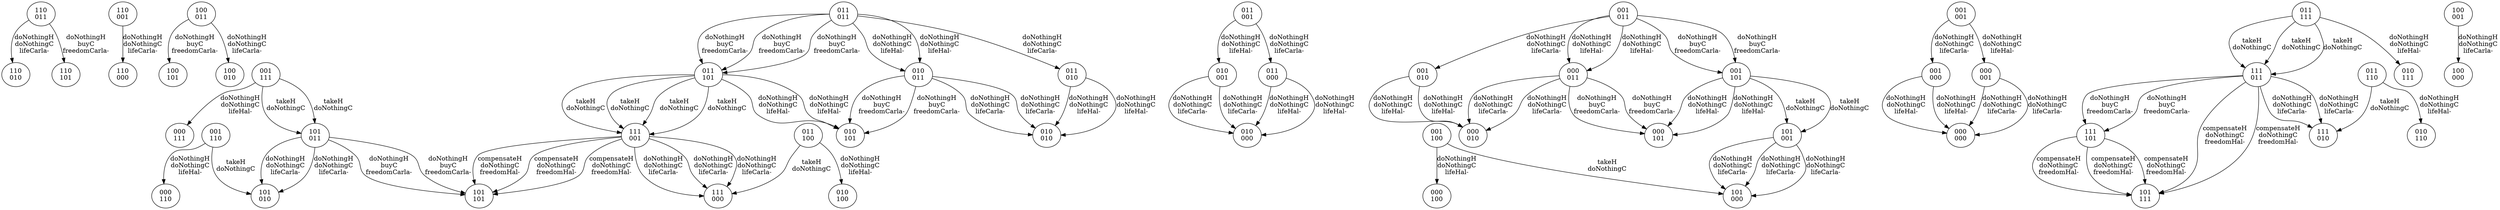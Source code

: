 digraph G {
Node50 [label="110\n010"]
Node49 [label="110\n001"]
Node47 [label="100\n101"]
Node18 [label="001\n111"]
Node17 [label="000\n111"]
Node15 [label="001\n110"]
Node22 [label="010\n001"]
Node3 [label="000\n011"]
Node0 [label="000\n000"]
Node12 [label="000\n100"]
Node48 [label="110\n000"]
Node11 [label="101\n001"]
Node19 [label="101\n011"]
Node4 [label="000\n101"]
Node46 [label="100\n011"]
Node51 [label="110\n011"]
Node9 [label="001\n101"]
Node42 [label="111\n101"]
Node52 [label="110\n101"]
Node6 [label="001\n001"]
Node2 [label="000\n010"]
Node16 [label="101\n010"]
Node20 [label="101\n101"]
Node26 [label="011\n000"]
Node21 [label="010\n000"]
Node8 [label="001\n011"]
Node39 [label="011\n111"]
Node5 [label="001\n000"]
Node1 [label="000\n001"]
Node7 [label="001\n010"]
Node10 [label="101\n000"]
Node44 [label="100\n001"]
Node35 [label="010\n110"]
Node23 [label="010\n010"]
Node24 [label="010\n011"]
Node41 [label="101\n111"]
Node34 [label="011\n100"]
Node27 [label="011\n001"]
Node28 [label="011\n010"]
Node31 [label="111\n000"]
Node14 [label="000\n110"]
Node29 [label="011\n011"]
Node30 [label="011\n101"]
Node25 [label="010\n101"]
Node33 [label="010\n100"]
Node13 [label="001\n100"]
Node32 [label="111\n001"]
Node37 [label="111\n010"]
Node36 [label="011\n110"]
Node43 [label="100\n000"]
Node38 [label="010\n111"]
Node40 [label="111\n011"]
Node45 [label="100\n010"]
Node49 -> Node48 [label="doNothingH\ndoNothingC\nlifeCarla-"]
Node46 -> Node45 [label="doNothingH\ndoNothingC\nlifeCarla-"]
Node46 -> Node47 [label="doNothingH\nbuyC\nfreedomCarla-"]
Node44 -> Node43 [label="doNothingH\ndoNothingC\nlifeCarla-"]
Node40 -> Node37 [label="doNothingH\ndoNothingC\nlifeCarla-"]
Node40 -> Node42 [label="doNothingH\nbuyC\nfreedomCarla-"]
Node40 -> Node41 [label="compensateH\ndoNothingC\nfreedomHal-"]
Node40 -> Node37 [label="doNothingH\ndoNothingC\nlifeCarla-"]
Node40 -> Node42 [label="doNothingH\nbuyC\nfreedomCarla-"]
Node40 -> Node41 [label="compensateH\ndoNothingC\nfreedomHal-"]
Node13 -> Node12 [label="doNothingH\ndoNothingC\nlifeHal-"]
Node13 -> Node10 [label="takeH\ndoNothingC\n"]
Node15 -> Node14 [label="doNothingH\ndoNothingC\nlifeHal-"]
Node15 -> Node16 [label="takeH\ndoNothingC\n"]
Node22 -> Node21 [label="doNothingH\ndoNothingC\nlifeCarla-"]
Node22 -> Node21 [label="doNothingH\ndoNothingC\nlifeCarla-"]
Node11 -> Node10 [label="doNothingH\ndoNothingC\nlifeCarla-"]
Node11 -> Node10 [label="doNothingH\ndoNothingC\nlifeCarla-"]
Node11 -> Node10 [label="doNothingH\ndoNothingC\nlifeCarla-"]
Node51 -> Node50 [label="doNothingH\ndoNothingC\nlifeCarla-"]
Node51 -> Node52 [label="doNothingH\nbuyC\nfreedomCarla-"]
Node5 -> Node0 [label="doNothingH\ndoNothingC\nlifeHal-"]
Node5 -> Node0 [label="doNothingH\ndoNothingC\nlifeHal-"]
Node42 -> Node41 [label="compensateH\ndoNothingC\nfreedomHal-"]
Node42 -> Node41 [label="compensateH\ndoNothingC\nfreedomHal-"]
Node42 -> Node41 [label="compensateH\ndoNothingC\nfreedomHal-"]
Node9 -> Node4 [label="doNothingH\ndoNothingC\nlifeHal-"]
Node9 -> Node11 [label="takeH\ndoNothingC\n"]
Node9 -> Node4 [label="doNothingH\ndoNothingC\nlifeHal-"]
Node9 -> Node11 [label="takeH\ndoNothingC\n"]
Node3 -> Node2 [label="doNothingH\ndoNothingC\nlifeCarla-"]
Node3 -> Node4 [label="doNothingH\nbuyC\nfreedomCarla-"]
Node3 -> Node2 [label="doNothingH\ndoNothingC\nlifeCarla-"]
Node3 -> Node4 [label="doNothingH\nbuyC\nfreedomCarla-"]
Node27 -> Node22 [label="doNothingH\ndoNothingC\nlifeHal-"]
Node27 -> Node26 [label="doNothingH\ndoNothingC\nlifeCarla-"]
Node1 -> Node0 [label="doNothingH\ndoNothingC\nlifeCarla-"]
Node1 -> Node0 [label="doNothingH\ndoNothingC\nlifeCarla-"]
Node29 -> Node24 [label="doNothingH\ndoNothingC\nlifeHal-"]
Node29 -> Node24 [label="doNothingH\ndoNothingC\nlifeHal-"]
Node29 -> Node28 [label="doNothingH\ndoNothingC\nlifeCarla-"]
Node29 -> Node30 [label="doNothingH\nbuyC\nfreedomCarla-"]
Node29 -> Node30 [label="doNothingH\nbuyC\nfreedomCarla-"]
Node29 -> Node30 [label="doNothingH\nbuyC\nfreedomCarla-"]
Node7 -> Node2 [label="doNothingH\ndoNothingC\nlifeHal-"]
Node7 -> Node2 [label="doNothingH\ndoNothingC\nlifeHal-"]
Node32 -> Node31 [label="doNothingH\ndoNothingC\nlifeCarla-"]
Node32 -> Node20 [label="compensateH\ndoNothingC\nfreedomHal-"]
Node32 -> Node31 [label="doNothingH\ndoNothingC\nlifeCarla-"]
Node32 -> Node20 [label="compensateH\ndoNothingC\nfreedomHal-"]
Node32 -> Node31 [label="doNothingH\ndoNothingC\nlifeCarla-"]
Node32 -> Node20 [label="compensateH\ndoNothingC\nfreedomHal-"]
Node18 -> Node17 [label="doNothingH\ndoNothingC\nlifeHal-"]
Node18 -> Node19 [label="takeH\ndoNothingC\n"]
Node18 -> Node19 [label="takeH\ndoNothingC\n"]
Node6 -> Node1 [label="doNothingH\ndoNothingC\nlifeHal-"]
Node6 -> Node5 [label="doNothingH\ndoNothingC\nlifeCarla-"]
Node19 -> Node16 [label="doNothingH\ndoNothingC\nlifeCarla-"]
Node19 -> Node20 [label="doNothingH\nbuyC\nfreedomCarla-"]
Node19 -> Node16 [label="doNothingH\ndoNothingC\nlifeCarla-"]
Node19 -> Node20 [label="doNothingH\nbuyC\nfreedomCarla-"]
Node36 -> Node35 [label="doNothingH\ndoNothingC\nlifeHal-"]
Node36 -> Node37 [label="takeH\ndoNothingC\n"]
Node24 -> Node23 [label="doNothingH\ndoNothingC\nlifeCarla-"]
Node24 -> Node25 [label="doNothingH\nbuyC\nfreedomCarla-"]
Node24 -> Node23 [label="doNothingH\ndoNothingC\nlifeCarla-"]
Node24 -> Node25 [label="doNothingH\nbuyC\nfreedomCarla-"]
Node26 -> Node21 [label="doNothingH\ndoNothingC\nlifeHal-"]
Node26 -> Node21 [label="doNothingH\ndoNothingC\nlifeHal-"]
Node28 -> Node23 [label="doNothingH\ndoNothingC\nlifeHal-"]
Node28 -> Node23 [label="doNothingH\ndoNothingC\nlifeHal-"]
Node30 -> Node25 [label="doNothingH\ndoNothingC\nlifeHal-"]
Node30 -> Node32 [label="takeH\ndoNothingC\n"]
Node30 -> Node32 [label="takeH\ndoNothingC\n"]
Node30 -> Node25 [label="doNothingH\ndoNothingC\nlifeHal-"]
Node30 -> Node32 [label="takeH\ndoNothingC\n"]
Node30 -> Node32 [label="takeH\ndoNothingC\n"]
Node34 -> Node33 [label="doNothingH\ndoNothingC\nlifeHal-"]
Node34 -> Node31 [label="takeH\ndoNothingC\n"]
Node8 -> Node3 [label="doNothingH\ndoNothingC\nlifeHal-"]
Node8 -> Node3 [label="doNothingH\ndoNothingC\nlifeHal-"]
Node8 -> Node7 [label="doNothingH\ndoNothingC\nlifeCarla-"]
Node8 -> Node9 [label="doNothingH\nbuyC\nfreedomCarla-"]
Node8 -> Node9 [label="doNothingH\nbuyC\nfreedomCarla-"]
Node39 -> Node38 [label="doNothingH\ndoNothingC\nlifeHal-"]
Node39 -> Node40 [label="takeH\ndoNothingC\n"]
Node39 -> Node40 [label="takeH\ndoNothingC\n"]
Node39 -> Node40 [label="takeH\ndoNothingC\n"]
}